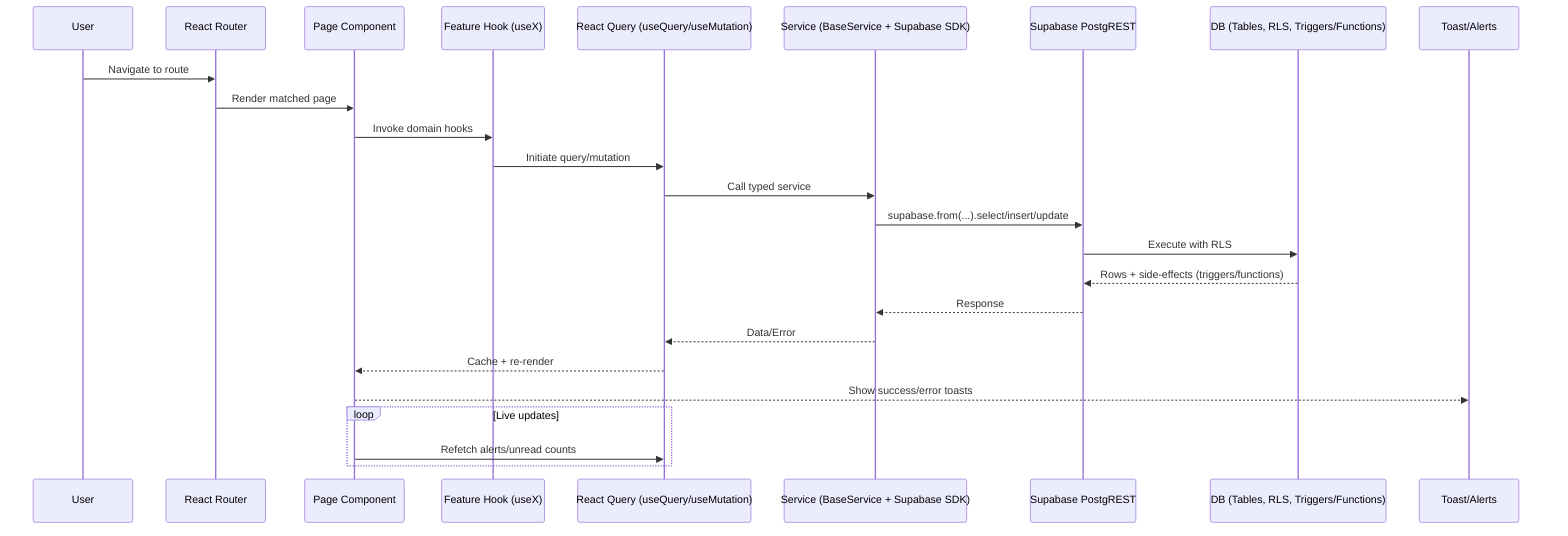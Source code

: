 sequenceDiagram
  participant U as User
  participant R as React Router
  participant P as Page Component
  participant H as Feature Hook (useX)
  participant Q as React Query (useQuery/useMutation)
  participant S as Service (BaseService + Supabase SDK)
  participant SB as Supabase PostgREST
  participant DB as DB (Tables, RLS, Triggers/Functions)
  participant T as Toast/Alerts

  U->>R: Navigate to route
  R->>P: Render matched page
  P->>H: Invoke domain hooks
  H->>Q: Initiate query/mutation
  Q->>S: Call typed service
  S->>SB: supabase.from(...).select/insert/update
  SB->>DB: Execute with RLS
  DB-->>SB: Rows + side-effects (triggers/functions)
  SB-->>S: Response
  S-->>Q: Data/Error
  Q-->>P: Cache + re-render
  P-->>T: Show success/error toasts

  loop Live updates
    P->>Q: Refetch alerts/unread counts
  end